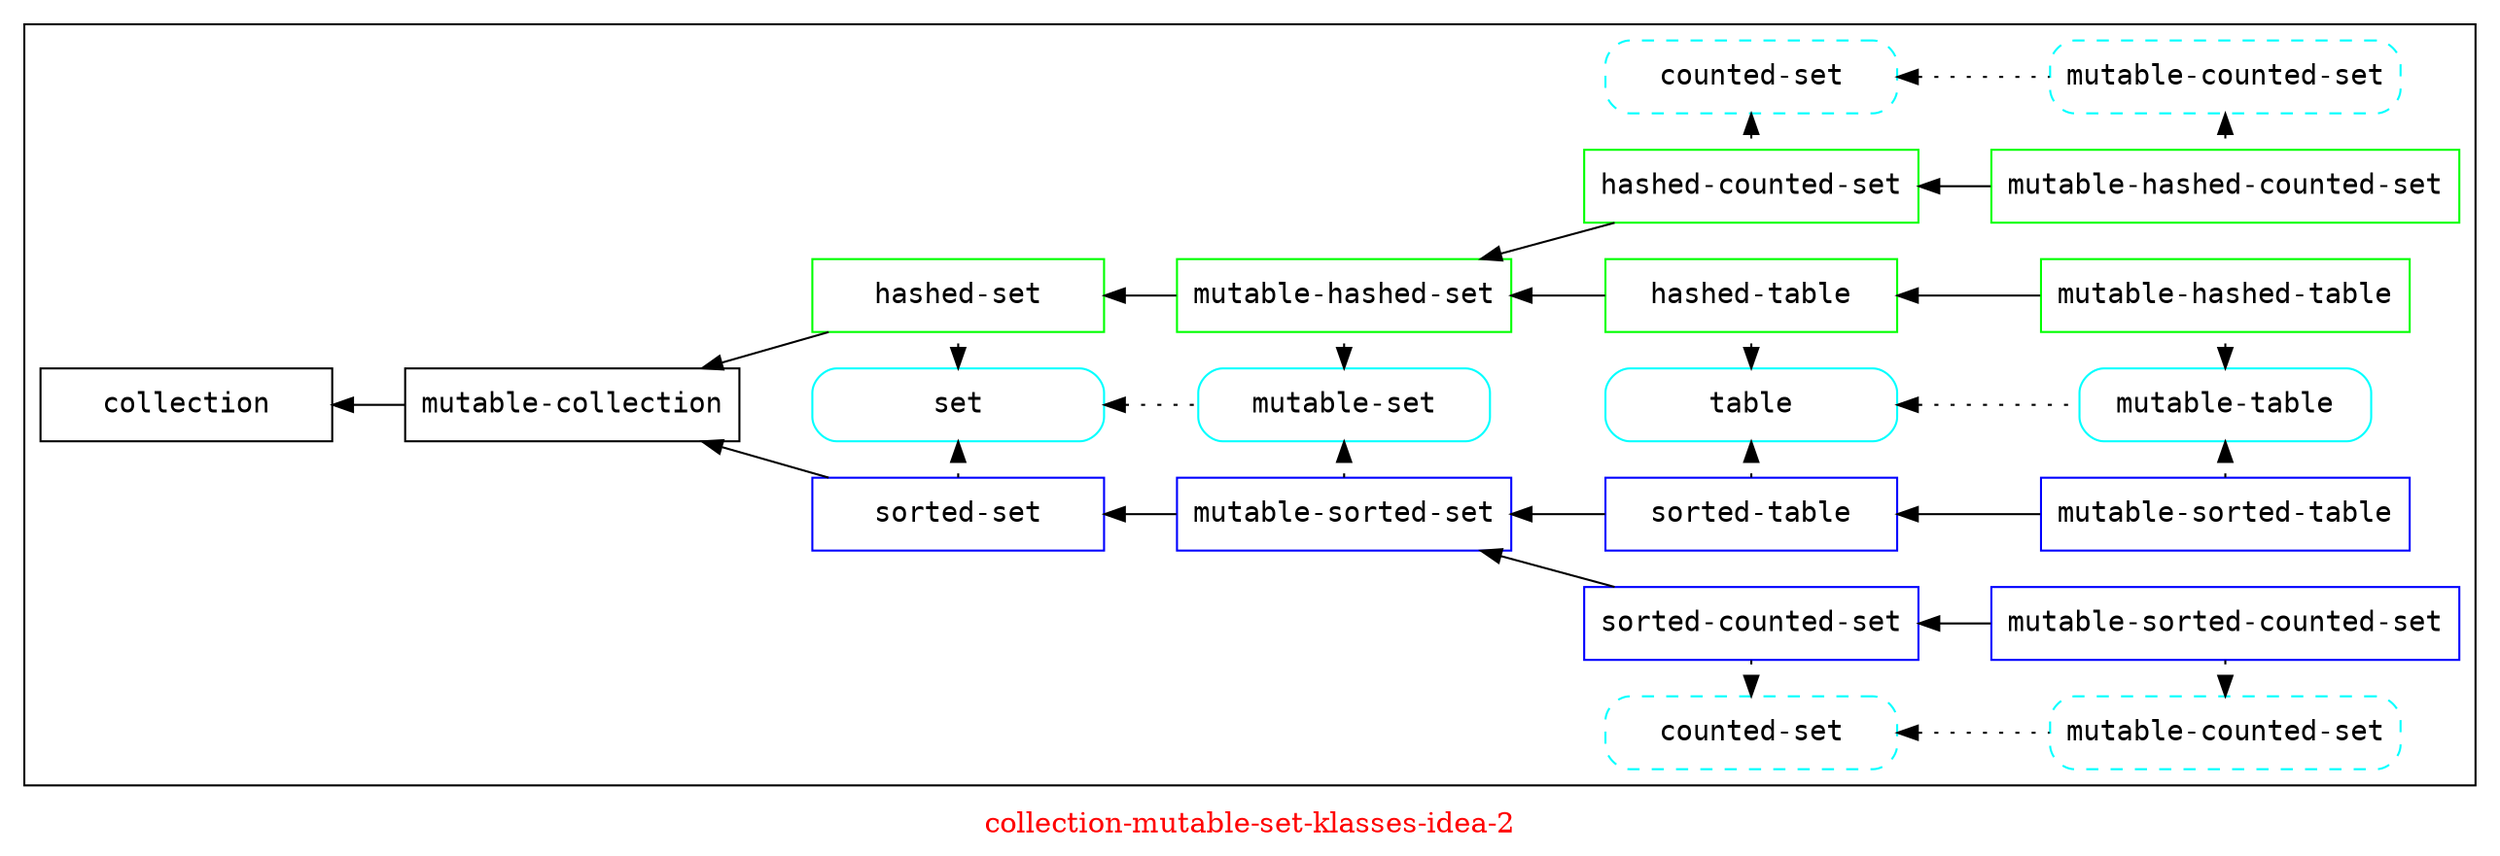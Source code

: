 // -*- mode: C++; c-basic-offset: 2; tab-width: 2; indent-tabs-mode: nil -*-

// Copyright (C) 2007, 2008, 2009 Robert Nielsen <robert@dakota.org>
//
// Licensed under the Apache License, Version 2.0 (the "License");
// you may not use this file except in compliance with the License.
// You may obtain a copy of the License at
//
//      http://www.apache.org/licenses/LICENSE-2.0
//
// Unless required by applicable law or agreed to in writing, software
// distributed under the License is distributed on an "AS IS" BASIS,
// WITHOUT WARRANTIES OR CONDITIONS OF ANY KIND, either express or implied.
// See the License for the specific language governing permissions and
// limitations under the License.

digraph "collection-mutable-set-klasses-idea-2"
{
	graph [ label = "\G",
          fontcolor = red,
          rankdir = LR,
	];
	node [ fontname = courier,
         shape = rect,
         width = 2.0,
	];
	edge [ dir = back, // its more natural to see: some-klass <- some-subklass
	];

  // subgraph "cluster-legend"
  // {
  //   graph [ label = "legend" ];
  //   "klass w/o slots";
  //   "klass w/ slots" [ color = blue ];
  //   "union klass" [ color = green ];
  //   "trait" [ style = rounded ];
  // }

  subgraph "cluster-main"
  {
    graph [ label = "" ];

    "HASHED-counted-set" [ label = "counted-set", style = "rounded,dashed", color = cyan ];
    "HASHED-mutable-counted-set" [ label = "mutable-counted-set", style = "rounded,dashed", color = cyan ];
    "SORTED-counted-set" [ label = "counted-set", style = "rounded,dashed", color = cyan ];
    "SORTED-mutable-counted-set" [ label = "mutable-counted-set", style = "rounded,dashed", color = cyan ];
    "hashed-counted-set" [ color = green ];
    "hashed-set" [ color = green ];
    "hashed-table" [ color = green ];
    "mutable-hashed-counted-set" [ color = green ];
    "mutable-hashed-set" [ color = green ];
    "mutable-hashed-table" [ color = green ];
    "mutable-set" [ style = rounded, color = cyan ];
    "mutable-sorted-counted-set" [ color = blue ];
    "mutable-sorted-set" [ color = blue ];
    "mutable-sorted-table" [ color = blue ];
    "mutable-table" [ style = rounded, color = cyan ];
    "set" [ style = rounded, color = cyan ];
    "sorted-counted-set" [ color = blue ];
    "sorted-set" [ color = blue ];
    "sorted-table" [ color = blue ];
    "table" [ style = rounded, color = cyan ];

    "mutable-sorted-set" -> "sorted-counted-set";
    "sorted-counted-set" -> "mutable-sorted-counted-set";
    "mutable-hashed-set" -> "hashed-counted-set";
    "hashed-counted-set" -> "mutable-hashed-counted-set";
    "HASHED-counted-set" -> "HASHED-mutable-counted-set" [ style = dotted ]; // horizontal
    "SORTED-counted-set" -> "SORTED-mutable-counted-set" [ style = dotted ]; // horizontal

    "sorted-set" -> "mutable-sorted-set";
    "hashed-set" -> "mutable-hashed-set";
    "mutable-collection" -> "sorted-set";
    "mutable-collection" -> "hashed-set";
    "collection" -> "mutable-collection";
    "mutable-sorted-set" -> "sorted-table";
    "mutable-hashed-set" -> "hashed-table";

    "set" -> "mutable-set" [ style = dotted ];
    "table" -> "mutable-table" [ style = dotted ];

    "sorted-set" -> "set" [ style = dotted, dir = forward ]; // vertical
    "set" -> "hashed-set" [ style = dotted ]; // vertical

    "mutable-sorted-set" -> "mutable-set" [ style = dotted,  dir = forward ]; // vertical
    "mutable-set" -> "mutable-hashed-set" [ style = dotted ]; // vertical

    "sorted-table" -> "table" [ style = dotted, dir = forward ]; // vertical
    "table" -> "hashed-table" [ style = dotted ]; // vertical

    "mutable-sorted-table" -> "mutable-table" [ style = dotted,  dir = forward ]; // vertical
    "mutable-table" -> "mutable-hashed-table" [ style = dotted ]; // vertical

    "sorted-counted-set" -> "SORTED-counted-set" [ style = dotted, dir = forward ]; // vertical
    "mutable-sorted-counted-set" -> "SORTED-mutable-counted-set" [ style = dotted, dir = forward ]; // vertical

    "HASHED-counted-set" -> "hashed-counted-set" [ style = dotted ]; // vertical
    "HASHED-mutable-counted-set" -> "mutable-hashed-counted-set" [ style = dotted ]; // vertical


    "sorted-table" -> "sorted-counted-set" [ style = invis, dir = forward ]; // vertical
    "mutable-sorted-table" -> "mutable-sorted-counted-set" [ style = invis, dir = forward ]; // vertical

    "hashed-counted-set" -> "hashed-table" [ style = invis, dir = forward ]; // vertical
    "mutable-hashed-counted-set" -> "mutable-hashed-table" [ style = invis, dir = forward ]; // vertical

    "mutable-hashed-set" -> "HASHED-counted-set" [ style = invis, dir = forward ];
    "mutable-sorted-set" -> "SORTED-counted-set" [ style = invis, dir = forward ];

    "sorted-table" -> "mutable-sorted-counted-set" [ style = invis, dir = forward ];
    "hashed-table" -> "mutable-hashed-counted-set" [ style = invis, dir = forward ];

    "mutable-hashed-set" -> "table" [ style = invis, dir = forward ];
    "mutable-sorted-set" -> "table" [ style = invis, dir = forward ];
    
    "hashed-table" -> "mutable-table" [ style = invis, dir = forward ];
    "sorted-table" -> "mutable-table" [ style = invis, dir = forward ];
    
    "sorted-table" -> "mutable-sorted-table";
    "hashed-table" -> "mutable-hashed-table";

    subgraph { graph [ rank = same ]; "sorted-set"; "set" };
    subgraph { graph [ rank = same ]; "hashed-set"; "set" };

    subgraph { graph [ rank = same ]; "mutable-sorted-set"; "mutable-set" };
    subgraph { graph [ rank = same ]; "mutable-hashed-set"; "mutable-set" };

    subgraph { graph [ rank = same ]; "mutable-sorted-table"; "mutable-table" };
    subgraph { graph [ rank = same ]; "mutable-hashed-table"; "mutable-table" };

    subgraph { graph [ rank = same ]; "sorted-table"; "table" };
    subgraph { graph [ rank = same ]; "hashed-table"; "table" };
    
    subgraph { graph [ rank = same ]; "hashed-counted-set"; "HASHED-counted-set"; "hashed-table" };
    subgraph { graph [ rank = same ]; "sorted-counted-set"; "HASHED-counted-set"; "hashed-table" };

    subgraph { graph [ rank = same ]; "mutable-hashed-counted-set"; "HASHED-mutable-counted-set"; "mutable-hashed-table" };
    subgraph { graph [ rank = same ]; "mutable-sorted-counted-set"; "HASHED-mutable-counted-set"; "mutable-hashed-table" };

    subgraph { graph [ rank = same ]; "hashed-counted-set"; "SORTED-counted-set" };
    subgraph { graph [ rank = same ]; "sorted-counted-set"; "SORTED-counted-set" };

    subgraph { graph [ rank = same ]; "mutable-hashed-counted-set"; "SORTED-mutable-counted-set" };
    subgraph { graph [ rank = same ]; "mutable-sorted-counted-set"; "SORTED-mutable-counted-set" };
  }
}
